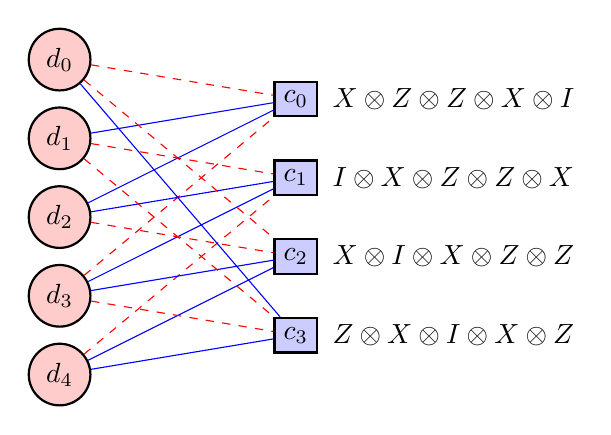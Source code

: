 \begin{tikzpicture}
\begin{scope}%[every node/.style={circle,thick,draw,fill=red!20}]
    \node[style={circle,thick,draw,fill=red!20}] (d1) at (0,-0) {$d_0$};
    \node[style={circle,thick,draw,fill=red!20}] (d2) at (0,-1) {$d_1$};
    \node[style={circle,thick,draw,fill=red!20}] (d3) at (0,-2) {$d_2$};
    \node[style={circle,thick,draw,fill=red!20}] (d4) at (0,-3) {$d_3$};
    \node[style={circle,thick,draw,fill=red!20}] (d5) at (0,-4) {$d_4$};

    \node[style={rectangle,thick,draw, fill=blue!20}] (c1) at (3,-0.5) {$c_0$};
    \node[style={rectangle,thick,draw, fill=blue!20}] (c2) at (3,-1.5) {$c_1$};
    \node[style={rectangle,thick,draw, fill=blue!20}] (c3) at (3,-2.5) {$c_2$};
    \node[style={rectangle,thick,draw, fill=blue!20}] (c4) at (3,-3.5) {$c_3$};

    \node[style={}] at (5,-0.5) {$X \otimes Z \otimes Z \otimes X \otimes I$};
    \node[style={}] at (5,-1.5) {$I \otimes X \otimes Z \otimes Z \otimes X$};
    \node[style={}] at (5,-2.5) {$X \otimes I \otimes X \otimes Z \otimes Z$};
    \node[style={}] at (5,-3.5) {$Z \otimes X \otimes I \otimes X \otimes Z$};
\end{scope}
\begin{scope}[>={Stealth},
            %   every node/.style={fill=white,circle},
            %   every edge/.style={draw=red}
              ]
    \path [dashed, red]  (d1) edge node {} (c1);
    \path [-, blue] (d2) edge node {} (c1);
    \path [-, blue] (d3) edge node {} (c1);
    \path [dashed, red]  (d4) edge node {} (c1);

    \path [dashed, red]  (d2) edge node {} (c2);
    \path [-, blue] (d3) edge node {} (c2);
    \path [-, blue] (d4) edge node {} (c2);
    \path [dashed, red]  (d5) edge node {} (c2);

    \path [dashed, red]  (d3) edge node {} (c3);
    \path [-, blue] (d4) edge node {} (c3);
    \path [-, blue] (d5) edge node {} (c3);
    \path [dashed, red]  (d1) edge node {} (c3);

    \path [dashed, red]  (d4) edge node {} (c4);
    \path [-, blue] (d5) edge node {} (c4);
    \path [-, blue] (d1) edge node {} (c4);
    \path [dashed, red]  (d2) edge node {} (c4);


\end{scope}
\end{tikzpicture}
